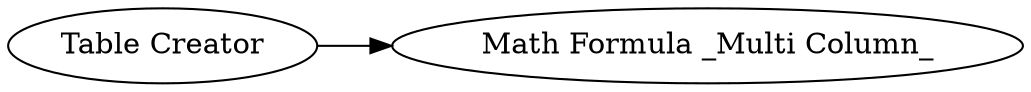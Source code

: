 digraph {
	1 [label="Table Creator"]
	4 [label="Math Formula _Multi Column_"]
	1 -> 4
	rankdir=LR
}
